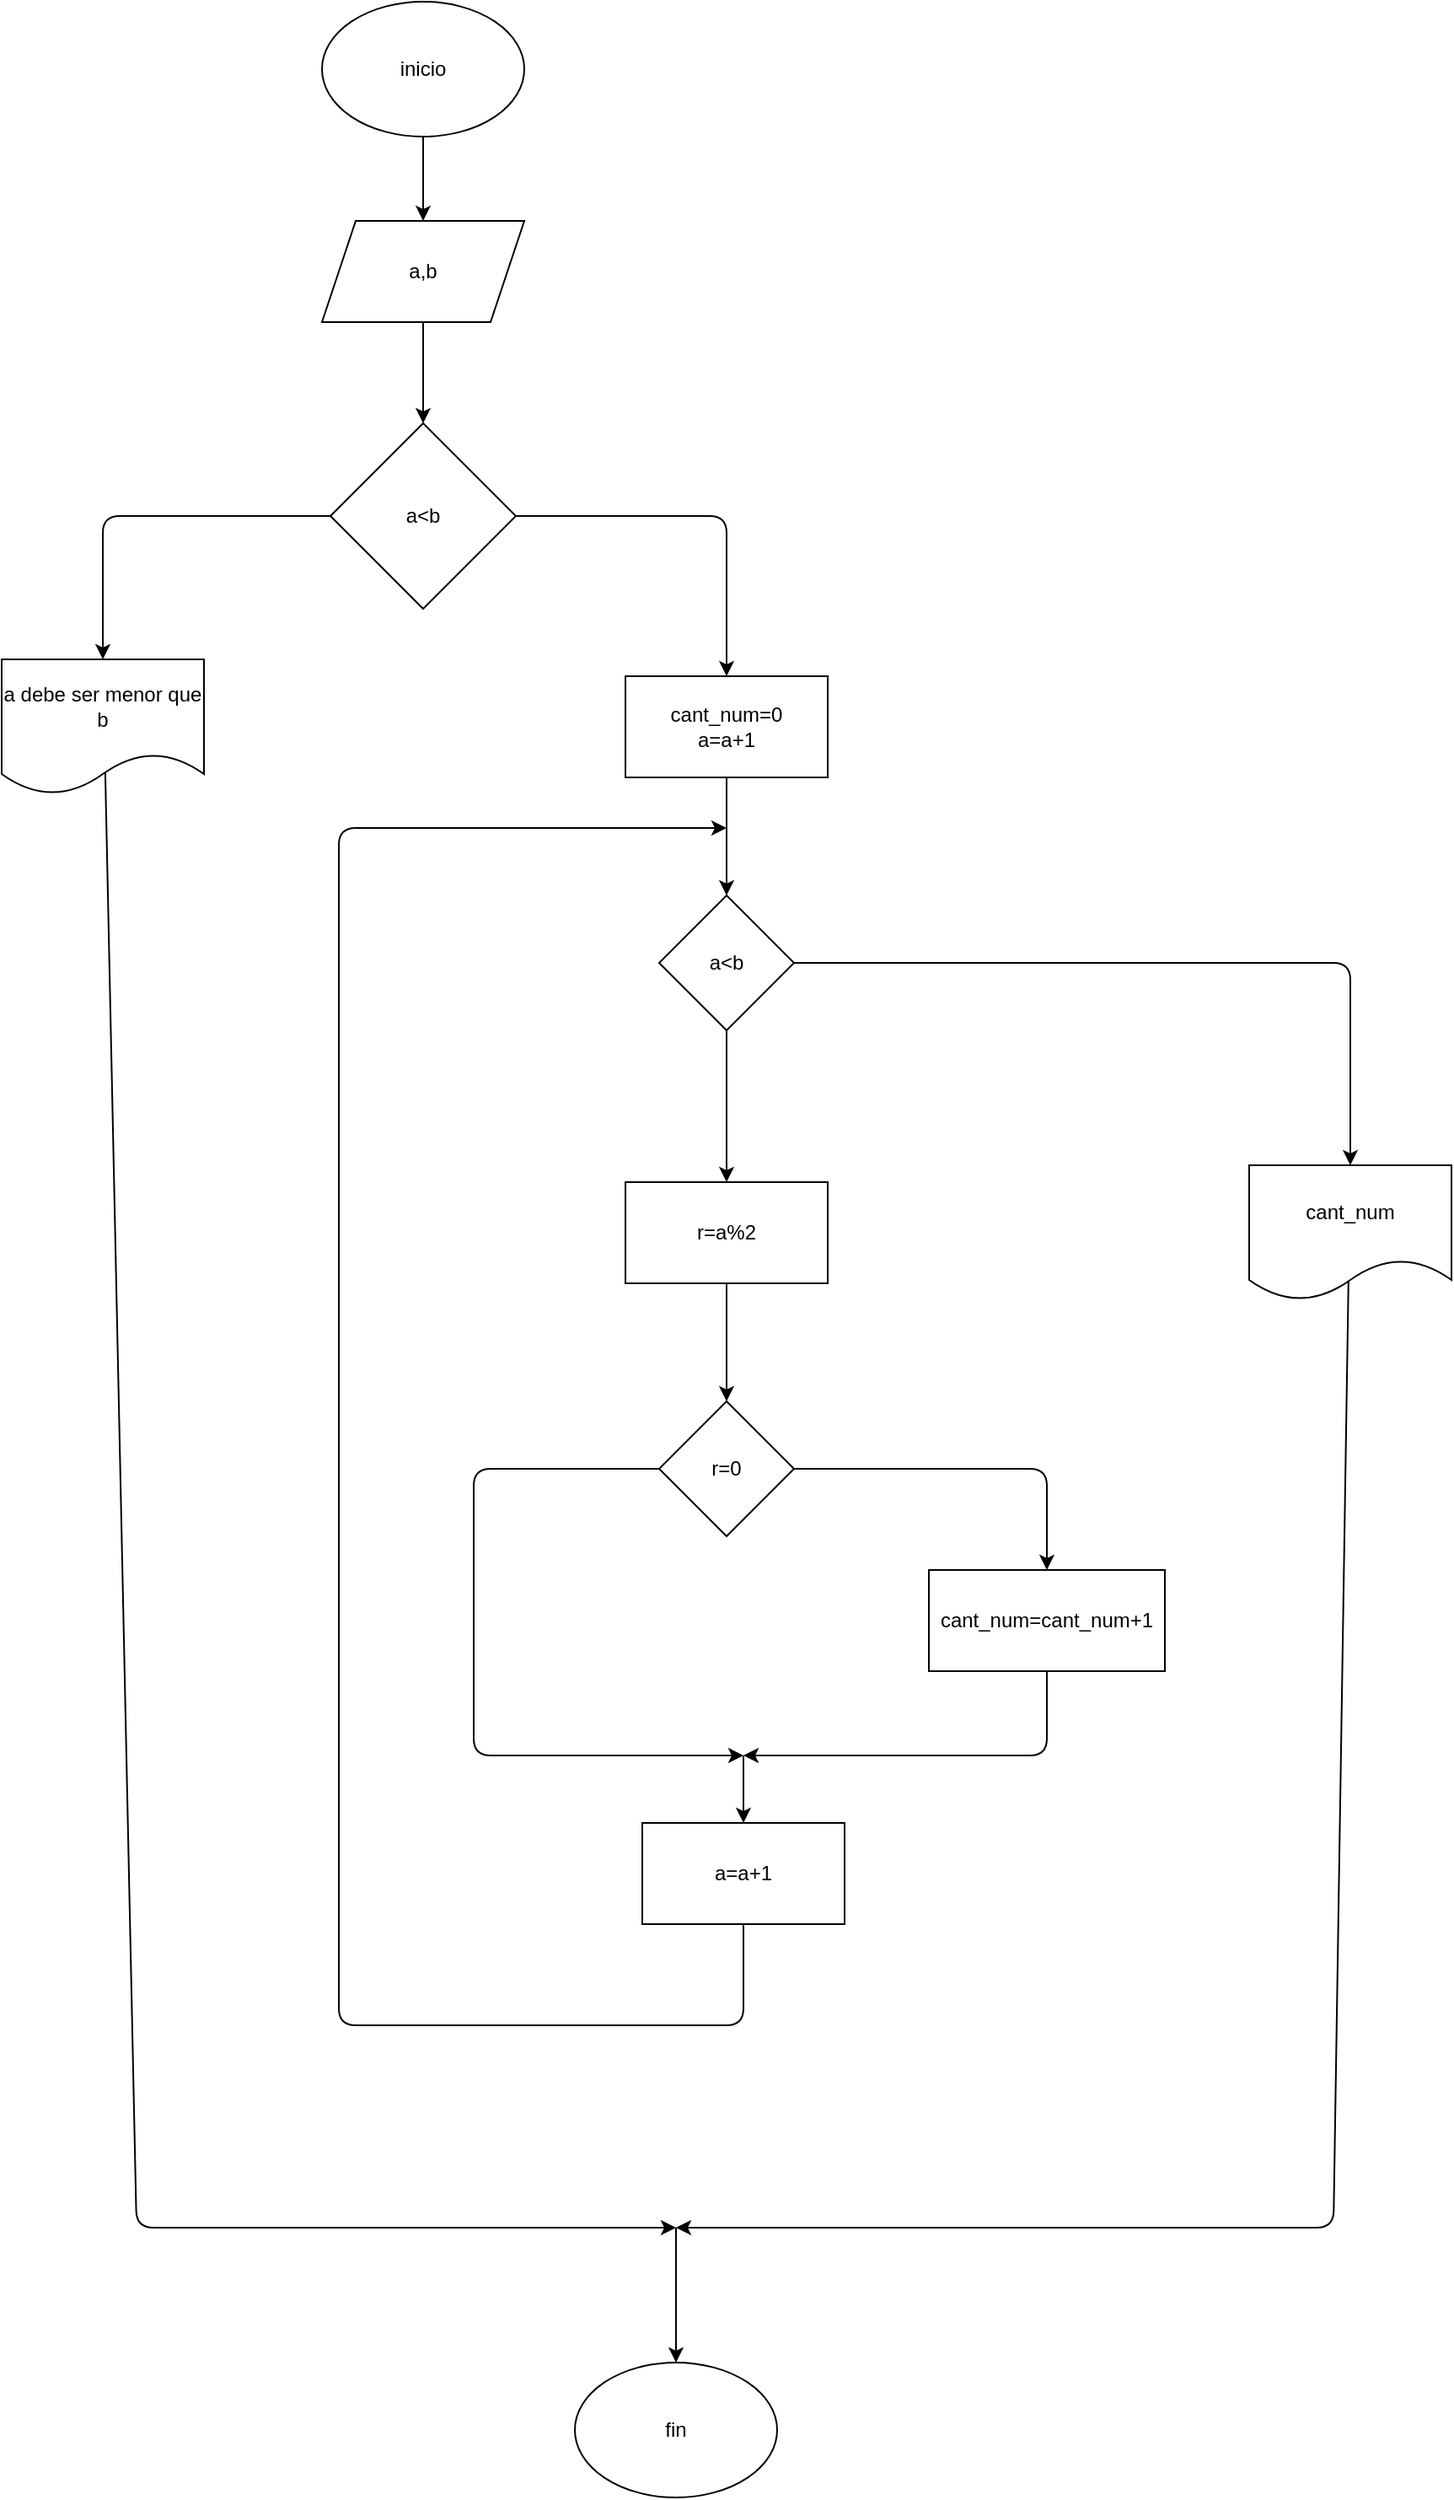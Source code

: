 <mxfile>
    <diagram id="4XNX5cM_hfF_fPFUO-af" name="Página-1">
        <mxGraphModel dx="520" dy="327" grid="1" gridSize="10" guides="1" tooltips="1" connect="1" arrows="1" fold="1" page="1" pageScale="1" pageWidth="827" pageHeight="1169" math="0" shadow="0">
            <root>
                <mxCell id="0"/>
                <mxCell id="1" parent="0"/>
                <mxCell id="4" value="" style="edgeStyle=none;html=1;" parent="1" source="2" target="3" edge="1">
                    <mxGeometry relative="1" as="geometry"/>
                </mxCell>
                <mxCell id="2" value="inicio" style="ellipse;whiteSpace=wrap;html=1;" parent="1" vertex="1">
                    <mxGeometry x="270" y="40" width="120" height="80" as="geometry"/>
                </mxCell>
                <mxCell id="6" value="" style="edgeStyle=none;html=1;" parent="1" source="3" target="5" edge="1">
                    <mxGeometry relative="1" as="geometry"/>
                </mxCell>
                <mxCell id="3" value="a,b" style="shape=parallelogram;perimeter=parallelogramPerimeter;whiteSpace=wrap;html=1;fixedSize=1;" parent="1" vertex="1">
                    <mxGeometry x="270" y="170" width="120" height="60" as="geometry"/>
                </mxCell>
                <mxCell id="12" style="edgeStyle=none;html=1;exitX=1;exitY=0.5;exitDx=0;exitDy=0;entryX=0.5;entryY=0;entryDx=0;entryDy=0;" parent="1" source="5" target="8" edge="1">
                    <mxGeometry relative="1" as="geometry">
                        <Array as="points">
                            <mxPoint x="510" y="345"/>
                        </Array>
                    </mxGeometry>
                </mxCell>
                <mxCell id="16" style="edgeStyle=none;html=1;exitX=0;exitY=0.5;exitDx=0;exitDy=0;entryX=0.5;entryY=0;entryDx=0;entryDy=0;" parent="1" source="5" target="7" edge="1">
                    <mxGeometry relative="1" as="geometry">
                        <Array as="points">
                            <mxPoint x="140" y="345"/>
                        </Array>
                    </mxGeometry>
                </mxCell>
                <mxCell id="5" value="a&amp;lt;b" style="rhombus;whiteSpace=wrap;html=1;" parent="1" vertex="1">
                    <mxGeometry x="275" y="290" width="110" height="110" as="geometry"/>
                </mxCell>
                <mxCell id="17" style="edgeStyle=none;html=1;exitX=0.5;exitY=0;exitDx=0;exitDy=0;" parent="1" source="7" edge="1">
                    <mxGeometry relative="1" as="geometry">
                        <mxPoint x="480" y="1360" as="targetPoint"/>
                        <Array as="points">
                            <mxPoint x="160" y="1360"/>
                        </Array>
                    </mxGeometry>
                </mxCell>
                <mxCell id="7" value="a debe ser menor que b" style="shape=document;whiteSpace=wrap;html=1;boundedLbl=1;" parent="1" vertex="1">
                    <mxGeometry x="80" y="430" width="120" height="80" as="geometry"/>
                </mxCell>
                <mxCell id="13" value="" style="edgeStyle=none;html=1;" parent="1" source="8" target="9" edge="1">
                    <mxGeometry relative="1" as="geometry"/>
                </mxCell>
                <mxCell id="8" value="cant_num=0&lt;br&gt;a=a+1" style="rounded=0;whiteSpace=wrap;html=1;" parent="1" vertex="1">
                    <mxGeometry x="450" y="440" width="120" height="60" as="geometry"/>
                </mxCell>
                <mxCell id="14" value="" style="edgeStyle=none;html=1;" parent="1" source="9" edge="1">
                    <mxGeometry relative="1" as="geometry">
                        <mxPoint x="510" y="740" as="targetPoint"/>
                    </mxGeometry>
                </mxCell>
                <mxCell id="15" style="edgeStyle=none;html=1;exitX=1;exitY=0.5;exitDx=0;exitDy=0;entryX=0.5;entryY=0;entryDx=0;entryDy=0;" parent="1" source="9" target="11" edge="1">
                    <mxGeometry relative="1" as="geometry">
                        <Array as="points">
                            <mxPoint x="700" y="610"/>
                            <mxPoint x="880" y="610"/>
                        </Array>
                    </mxGeometry>
                </mxCell>
                <mxCell id="9" value="a&amp;lt;b" style="rhombus;whiteSpace=wrap;html=1;" parent="1" vertex="1">
                    <mxGeometry x="470" y="570" width="80" height="80" as="geometry"/>
                </mxCell>
                <mxCell id="31" style="edgeStyle=none;html=1;exitX=0.5;exitY=0;exitDx=0;exitDy=0;" edge="1" parent="1" source="11">
                    <mxGeometry relative="1" as="geometry">
                        <mxPoint x="480" y="1360" as="targetPoint"/>
                        <Array as="points">
                            <mxPoint x="870" y="1360"/>
                        </Array>
                    </mxGeometry>
                </mxCell>
                <mxCell id="11" value="cant_num" style="shape=document;whiteSpace=wrap;html=1;boundedLbl=1;" parent="1" vertex="1">
                    <mxGeometry x="820" y="730" width="120" height="80" as="geometry"/>
                </mxCell>
                <mxCell id="24" value="" style="edgeStyle=none;html=1;" edge="1" parent="1" source="20" target="21">
                    <mxGeometry relative="1" as="geometry"/>
                </mxCell>
                <mxCell id="20" value="r=a%2" style="rounded=0;whiteSpace=wrap;html=1;" vertex="1" parent="1">
                    <mxGeometry x="450" y="740" width="120" height="60" as="geometry"/>
                </mxCell>
                <mxCell id="23" style="edgeStyle=none;html=1;exitX=1;exitY=0.5;exitDx=0;exitDy=0;entryX=0.5;entryY=0;entryDx=0;entryDy=0;" edge="1" parent="1" source="21" target="22">
                    <mxGeometry relative="1" as="geometry">
                        <Array as="points">
                            <mxPoint x="700" y="910"/>
                        </Array>
                    </mxGeometry>
                </mxCell>
                <mxCell id="26" style="edgeStyle=none;html=1;exitX=0;exitY=0.5;exitDx=0;exitDy=0;" edge="1" parent="1" source="21">
                    <mxGeometry relative="1" as="geometry">
                        <mxPoint x="520" y="1080" as="targetPoint"/>
                        <Array as="points">
                            <mxPoint x="360" y="910"/>
                            <mxPoint x="360" y="1080"/>
                        </Array>
                    </mxGeometry>
                </mxCell>
                <mxCell id="21" value="r=0" style="rhombus;whiteSpace=wrap;html=1;" vertex="1" parent="1">
                    <mxGeometry x="470" y="870" width="80" height="80" as="geometry"/>
                </mxCell>
                <mxCell id="27" style="edgeStyle=none;html=1;exitX=0.5;exitY=1;exitDx=0;exitDy=0;" edge="1" parent="1" source="22">
                    <mxGeometry relative="1" as="geometry">
                        <mxPoint x="520" y="1080" as="targetPoint"/>
                        <Array as="points">
                            <mxPoint x="700" y="1080"/>
                        </Array>
                    </mxGeometry>
                </mxCell>
                <mxCell id="22" value="cant_num=cant_num+1" style="rounded=0;whiteSpace=wrap;html=1;" vertex="1" parent="1">
                    <mxGeometry x="630" y="970" width="140" height="60" as="geometry"/>
                </mxCell>
                <mxCell id="30" style="edgeStyle=none;html=1;exitX=0.5;exitY=1;exitDx=0;exitDy=0;" edge="1" parent="1" source="25">
                    <mxGeometry relative="1" as="geometry">
                        <mxPoint x="510" y="530" as="targetPoint"/>
                        <Array as="points">
                            <mxPoint x="520" y="1240"/>
                            <mxPoint x="280" y="1240"/>
                            <mxPoint x="280" y="530"/>
                        </Array>
                    </mxGeometry>
                </mxCell>
                <mxCell id="25" value="a=a+1" style="rounded=0;whiteSpace=wrap;html=1;" vertex="1" parent="1">
                    <mxGeometry x="460" y="1120" width="120" height="60" as="geometry"/>
                </mxCell>
                <mxCell id="29" value="" style="endArrow=classic;html=1;entryX=0.5;entryY=0;entryDx=0;entryDy=0;" edge="1" parent="1" target="25">
                    <mxGeometry width="50" height="50" relative="1" as="geometry">
                        <mxPoint x="520" y="1080" as="sourcePoint"/>
                        <mxPoint x="680" y="1040" as="targetPoint"/>
                    </mxGeometry>
                </mxCell>
                <mxCell id="32" value="fin" style="ellipse;whiteSpace=wrap;html=1;" vertex="1" parent="1">
                    <mxGeometry x="420" y="1440" width="120" height="80" as="geometry"/>
                </mxCell>
                <mxCell id="33" value="" style="endArrow=classic;html=1;entryX=0.5;entryY=0;entryDx=0;entryDy=0;" edge="1" parent="1" target="32">
                    <mxGeometry width="50" height="50" relative="1" as="geometry">
                        <mxPoint x="480" y="1360" as="sourcePoint"/>
                        <mxPoint x="600" y="1410" as="targetPoint"/>
                    </mxGeometry>
                </mxCell>
            </root>
        </mxGraphModel>
    </diagram>
</mxfile>